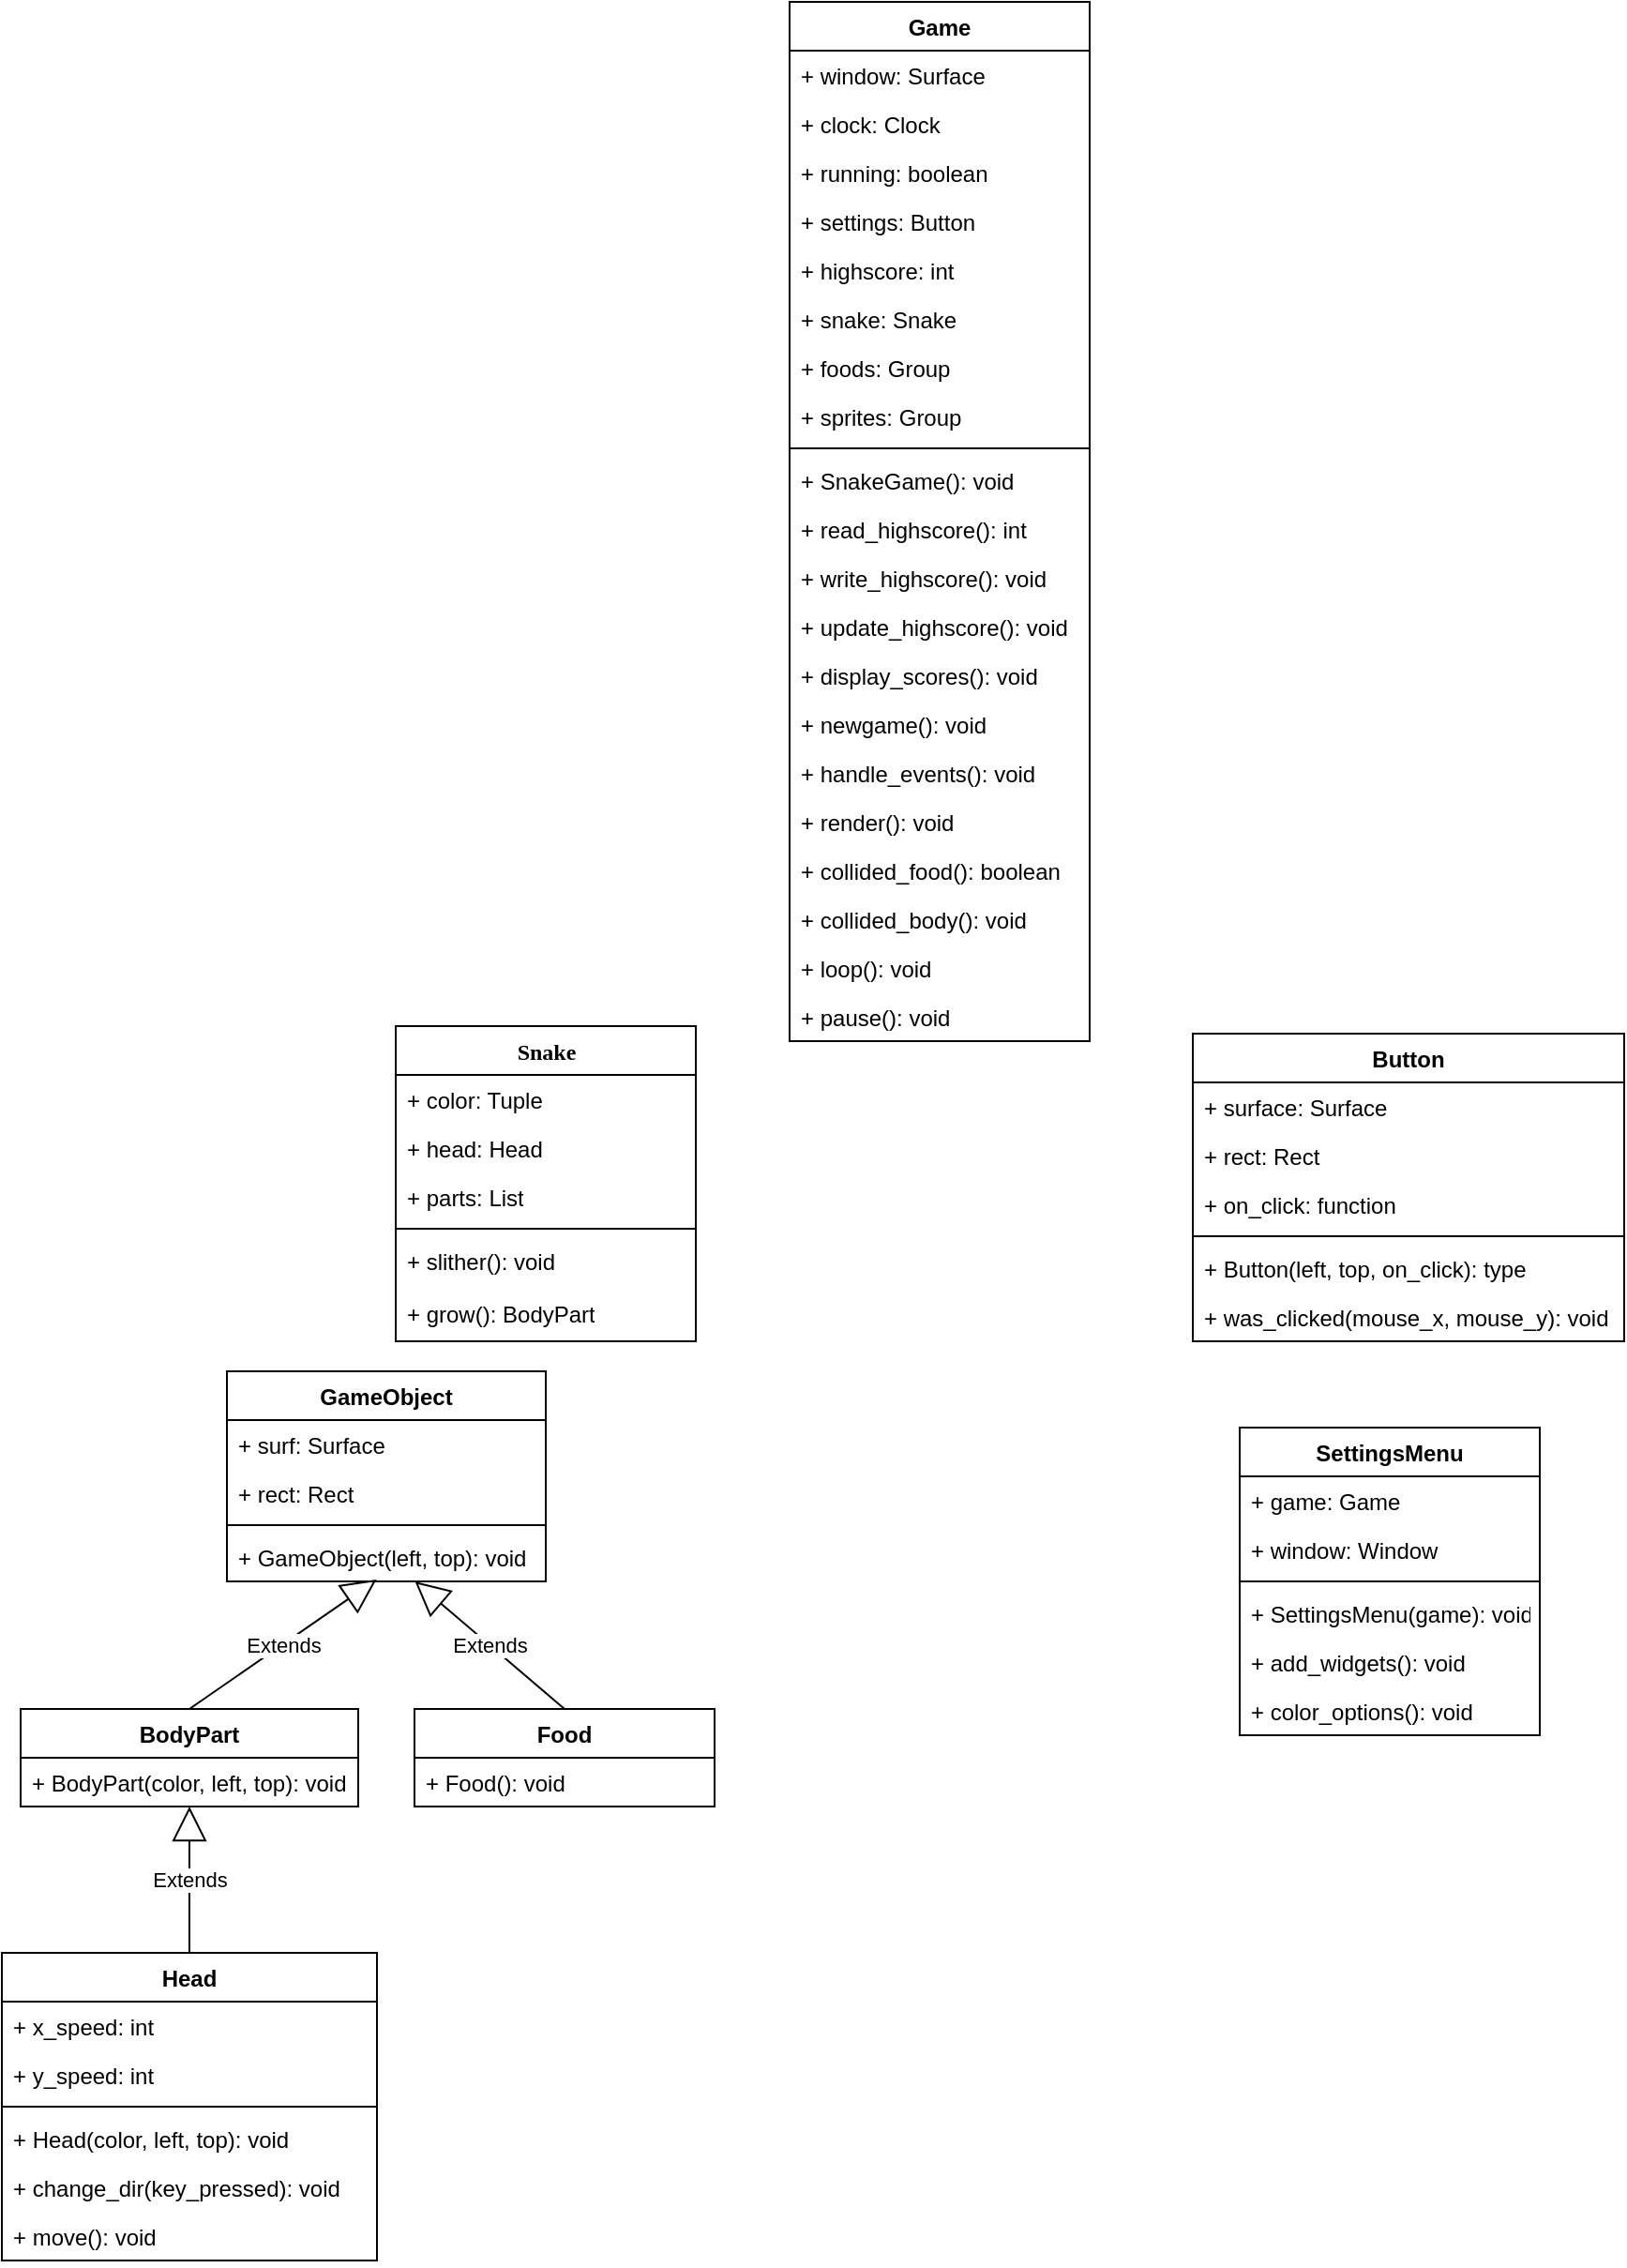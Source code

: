 <mxfile version="14.8.0" type="device"><diagram name="Page-1" id="9f46799a-70d6-7492-0946-bef42562c5a5"><mxGraphModel dx="868" dy="482" grid="1" gridSize="10" guides="1" tooltips="1" connect="1" arrows="1" fold="1" page="1" pageScale="1" pageWidth="1100" pageHeight="850" background="none" math="0" shadow="0"><root><mxCell id="0"/><mxCell id="1" parent="0"/><mxCell id="78961159f06e98e8-43" value="Snake" style="swimlane;html=1;fontStyle=1;align=center;verticalAlign=top;childLayout=stackLayout;horizontal=1;startSize=26;horizontalStack=0;resizeParent=1;resizeLast=0;collapsible=1;marginBottom=0;swimlaneFillColor=#ffffff;rounded=0;shadow=0;comic=0;labelBackgroundColor=none;strokeWidth=1;fillColor=none;fontFamily=Verdana;fontSize=12" parent="1" vertex="1"><mxGeometry x="270" y="586" width="160" height="168" as="geometry"/></mxCell><mxCell id="088uWnnwdvovDNPfAbPG-1" value="+ color: Tuple" style="text;html=1;strokeColor=none;fillColor=none;align=left;verticalAlign=top;spacingLeft=4;spacingRight=4;whiteSpace=wrap;overflow=hidden;rotatable=0;points=[[0,0.5],[1,0.5]];portConstraint=eastwest;" parent="78961159f06e98e8-43" vertex="1"><mxGeometry y="26" width="160" height="26" as="geometry"/></mxCell><mxCell id="78961159f06e98e8-44" value="+ head: Head" style="text;html=1;strokeColor=none;fillColor=none;align=left;verticalAlign=top;spacingLeft=4;spacingRight=4;whiteSpace=wrap;overflow=hidden;rotatable=0;points=[[0,0.5],[1,0.5]];portConstraint=eastwest;" parent="78961159f06e98e8-43" vertex="1"><mxGeometry y="52" width="160" height="26" as="geometry"/></mxCell><mxCell id="q5sfOtR4aK6LMgDnDytf-10" value="+ parts: List" style="text;html=1;strokeColor=none;fillColor=none;align=left;verticalAlign=top;spacingLeft=4;spacingRight=4;whiteSpace=wrap;overflow=hidden;rotatable=0;points=[[0,0.5],[1,0.5]];portConstraint=eastwest;" parent="78961159f06e98e8-43" vertex="1"><mxGeometry y="78" width="160" height="26" as="geometry"/></mxCell><mxCell id="78961159f06e98e8-51" value="" style="line;html=1;strokeWidth=1;fillColor=none;align=left;verticalAlign=middle;spacingTop=-1;spacingLeft=3;spacingRight=3;rotatable=0;labelPosition=right;points=[];portConstraint=eastwest;" parent="78961159f06e98e8-43" vertex="1"><mxGeometry y="104" width="160" height="8" as="geometry"/></mxCell><mxCell id="78961159f06e98e8-53" value="+ slither(): void" style="text;html=1;strokeColor=none;fillColor=none;align=left;verticalAlign=top;spacingLeft=4;spacingRight=4;whiteSpace=wrap;overflow=hidden;rotatable=0;points=[[0,0.5],[1,0.5]];portConstraint=eastwest;" parent="78961159f06e98e8-43" vertex="1"><mxGeometry y="112" width="160" height="28" as="geometry"/></mxCell><mxCell id="AbtGGin9hoCcae-QW7e2-9" value="+ grow(): BodyPart" style="text;html=1;strokeColor=none;fillColor=none;align=left;verticalAlign=top;spacingLeft=4;spacingRight=4;whiteSpace=wrap;overflow=hidden;rotatable=0;points=[[0,0.5],[1,0.5]];portConstraint=eastwest;" parent="78961159f06e98e8-43" vertex="1"><mxGeometry y="140" width="160" height="28" as="geometry"/></mxCell><mxCell id="EKdg0Rk-7Fgzr3Q39miQ-14" value="Extends" style="endArrow=block;endSize=16;endFill=0;html=1;exitX=0.5;exitY=0;exitDx=0;exitDy=0;" parent="1" source="q5sfOtR4aK6LMgDnDytf-6" target="vRdwMCmjjpFGYnvltxzH-4" edge="1"><mxGeometry width="160" relative="1" as="geometry"><mxPoint x="250" y="765" as="sourcePoint"/><mxPoint x="340" y="568" as="targetPoint"/><Array as="points"/></mxGeometry></mxCell><mxCell id="q5sfOtR4aK6LMgDnDytf-6" value="Head" style="swimlane;fontStyle=1;align=center;verticalAlign=top;childLayout=stackLayout;horizontal=1;startSize=26;horizontalStack=0;resizeParent=1;resizeParentMax=0;resizeLast=0;collapsible=1;marginBottom=0;" parent="1" vertex="1"><mxGeometry x="60" y="1080" width="200" height="164" as="geometry"/></mxCell><mxCell id="q5sfOtR4aK6LMgDnDytf-7" value="+ x_speed: int" style="text;strokeColor=none;fillColor=none;align=left;verticalAlign=top;spacingLeft=4;spacingRight=4;overflow=hidden;rotatable=0;points=[[0,0.5],[1,0.5]];portConstraint=eastwest;" parent="q5sfOtR4aK6LMgDnDytf-6" vertex="1"><mxGeometry y="26" width="200" height="26" as="geometry"/></mxCell><mxCell id="UGb8sSs67O52bBw47XE2-6" value="+ y_speed: int" style="text;strokeColor=none;fillColor=none;align=left;verticalAlign=top;spacingLeft=4;spacingRight=4;overflow=hidden;rotatable=0;points=[[0,0.5],[1,0.5]];portConstraint=eastwest;" parent="q5sfOtR4aK6LMgDnDytf-6" vertex="1"><mxGeometry y="52" width="200" height="26" as="geometry"/></mxCell><mxCell id="q5sfOtR4aK6LMgDnDytf-8" value="" style="line;strokeWidth=1;fillColor=none;align=left;verticalAlign=middle;spacingTop=-1;spacingLeft=3;spacingRight=3;rotatable=0;labelPosition=right;points=[];portConstraint=eastwest;" parent="q5sfOtR4aK6LMgDnDytf-6" vertex="1"><mxGeometry y="78" width="200" height="8" as="geometry"/></mxCell><mxCell id="q5sfOtR4aK6LMgDnDytf-9" value="+ Head(color, left, top): void" style="text;strokeColor=none;fillColor=none;align=left;verticalAlign=top;spacingLeft=4;spacingRight=4;overflow=hidden;rotatable=0;points=[[0,0.5],[1,0.5]];portConstraint=eastwest;" parent="q5sfOtR4aK6LMgDnDytf-6" vertex="1"><mxGeometry y="86" width="200" height="26" as="geometry"/></mxCell><mxCell id="UGb8sSs67O52bBw47XE2-14" value="+ change_dir(key_pressed): void" style="text;strokeColor=none;fillColor=none;align=left;verticalAlign=top;spacingLeft=4;spacingRight=4;overflow=hidden;rotatable=0;points=[[0,0.5],[1,0.5]];portConstraint=eastwest;" parent="q5sfOtR4aK6LMgDnDytf-6" vertex="1"><mxGeometry y="112" width="200" height="26" as="geometry"/></mxCell><mxCell id="AbtGGin9hoCcae-QW7e2-8" value="+ move(): void" style="text;strokeColor=none;fillColor=none;align=left;verticalAlign=top;spacingLeft=4;spacingRight=4;overflow=hidden;rotatable=0;points=[[0,0.5],[1,0.5]];portConstraint=eastwest;" parent="q5sfOtR4aK6LMgDnDytf-6" vertex="1"><mxGeometry y="138" width="200" height="26" as="geometry"/></mxCell><mxCell id="vRdwMCmjjpFGYnvltxzH-1" value="BodyPart" style="swimlane;fontStyle=1;align=center;verticalAlign=top;childLayout=stackLayout;horizontal=1;startSize=26;horizontalStack=0;resizeParent=1;resizeParentMax=0;resizeLast=0;collapsible=1;marginBottom=0;" parent="1" vertex="1"><mxGeometry x="70" y="950" width="180" height="52" as="geometry"/></mxCell><mxCell id="vRdwMCmjjpFGYnvltxzH-4" value="+ BodyPart(color, left, top): void" style="text;strokeColor=none;fillColor=none;align=left;verticalAlign=top;spacingLeft=4;spacingRight=4;overflow=hidden;rotatable=0;points=[[0,0.5],[1,0.5]];portConstraint=eastwest;" parent="vRdwMCmjjpFGYnvltxzH-1" vertex="1"><mxGeometry y="26" width="180" height="26" as="geometry"/></mxCell><mxCell id="UGb8sSs67O52bBw47XE2-1" value="GameObject" style="swimlane;fontStyle=1;align=center;verticalAlign=top;childLayout=stackLayout;horizontal=1;startSize=26;horizontalStack=0;resizeParent=1;resizeParentMax=0;resizeLast=0;collapsible=1;marginBottom=0;" parent="1" vertex="1"><mxGeometry x="180" y="770" width="170" height="112" as="geometry"/></mxCell><mxCell id="UGb8sSs67O52bBw47XE2-12" value="+ surf: Surface" style="text;strokeColor=none;fillColor=none;align=left;verticalAlign=top;spacingLeft=4;spacingRight=4;overflow=hidden;rotatable=0;points=[[0,0.5],[1,0.5]];portConstraint=eastwest;" parent="UGb8sSs67O52bBw47XE2-1" vertex="1"><mxGeometry y="26" width="170" height="26" as="geometry"/></mxCell><mxCell id="UGb8sSs67O52bBw47XE2-13" value="+ rect: Rect" style="text;strokeColor=none;fillColor=none;align=left;verticalAlign=top;spacingLeft=4;spacingRight=4;overflow=hidden;rotatable=0;points=[[0,0.5],[1,0.5]];portConstraint=eastwest;" parent="UGb8sSs67O52bBw47XE2-1" vertex="1"><mxGeometry y="52" width="170" height="26" as="geometry"/></mxCell><mxCell id="UGb8sSs67O52bBw47XE2-3" value="" style="line;strokeWidth=1;fillColor=none;align=left;verticalAlign=middle;spacingTop=-1;spacingLeft=3;spacingRight=3;rotatable=0;labelPosition=right;points=[];portConstraint=eastwest;" parent="UGb8sSs67O52bBw47XE2-1" vertex="1"><mxGeometry y="78" width="170" height="8" as="geometry"/></mxCell><mxCell id="UGb8sSs67O52bBw47XE2-4" value="+ GameObject(left, top): void" style="text;strokeColor=none;fillColor=none;align=left;verticalAlign=top;spacingLeft=4;spacingRight=4;overflow=hidden;rotatable=0;points=[[0,0.5],[1,0.5]];portConstraint=eastwest;" parent="UGb8sSs67O52bBw47XE2-1" vertex="1"><mxGeometry y="86" width="170" height="26" as="geometry"/></mxCell><mxCell id="UGb8sSs67O52bBw47XE2-5" value="Extends" style="endArrow=block;endSize=16;endFill=0;html=1;exitX=0.5;exitY=0;exitDx=0;exitDy=0;entryX=0.469;entryY=0.962;entryDx=0;entryDy=0;entryPerimeter=0;" parent="1" source="vRdwMCmjjpFGYnvltxzH-1" target="UGb8sSs67O52bBw47XE2-4" edge="1"><mxGeometry width="160" relative="1" as="geometry"><mxPoint x="320" y="490" as="sourcePoint"/><mxPoint x="480" y="490" as="targetPoint"/></mxGeometry></mxCell><mxCell id="UGb8sSs67O52bBw47XE2-7" value="Game" style="swimlane;fontStyle=1;align=center;verticalAlign=top;childLayout=stackLayout;horizontal=1;startSize=26;horizontalStack=0;resizeParent=1;resizeParentMax=0;resizeLast=0;collapsible=1;marginBottom=0;" parent="1" vertex="1"><mxGeometry x="480" y="40" width="160" height="554" as="geometry"/></mxCell><mxCell id="UGb8sSs67O52bBw47XE2-8" value="+ window: Surface" style="text;strokeColor=none;fillColor=none;align=left;verticalAlign=top;spacingLeft=4;spacingRight=4;overflow=hidden;rotatable=0;points=[[0,0.5],[1,0.5]];portConstraint=eastwest;" parent="UGb8sSs67O52bBw47XE2-7" vertex="1"><mxGeometry y="26" width="160" height="26" as="geometry"/></mxCell><mxCell id="UGb8sSs67O52bBw47XE2-11" value="+ clock: Clock" style="text;strokeColor=none;fillColor=none;align=left;verticalAlign=top;spacingLeft=4;spacingRight=4;overflow=hidden;rotatable=0;points=[[0,0.5],[1,0.5]];portConstraint=eastwest;" parent="UGb8sSs67O52bBw47XE2-7" vertex="1"><mxGeometry y="52" width="160" height="26" as="geometry"/></mxCell><mxCell id="UGb8sSs67O52bBw47XE2-27" value="+ running: boolean" style="text;strokeColor=none;fillColor=none;align=left;verticalAlign=top;spacingLeft=4;spacingRight=4;overflow=hidden;rotatable=0;points=[[0,0.5],[1,0.5]];portConstraint=eastwest;" parent="UGb8sSs67O52bBw47XE2-7" vertex="1"><mxGeometry y="78" width="160" height="26" as="geometry"/></mxCell><mxCell id="UGb8sSs67O52bBw47XE2-26" value="+ settings: Button" style="text;strokeColor=none;fillColor=none;align=left;verticalAlign=top;spacingLeft=4;spacingRight=4;overflow=hidden;rotatable=0;points=[[0,0.5],[1,0.5]];portConstraint=eastwest;" parent="UGb8sSs67O52bBw47XE2-7" vertex="1"><mxGeometry y="104" width="160" height="26" as="geometry"/></mxCell><mxCell id="UGb8sSs67O52bBw47XE2-29" value="+ highscore: int" style="text;strokeColor=none;fillColor=none;align=left;verticalAlign=top;spacingLeft=4;spacingRight=4;overflow=hidden;rotatable=0;points=[[0,0.5],[1,0.5]];portConstraint=eastwest;" parent="UGb8sSs67O52bBw47XE2-7" vertex="1"><mxGeometry y="130" width="160" height="26" as="geometry"/></mxCell><mxCell id="UGb8sSs67O52bBw47XE2-28" value="+ snake: Snake" style="text;strokeColor=none;fillColor=none;align=left;verticalAlign=top;spacingLeft=4;spacingRight=4;overflow=hidden;rotatable=0;points=[[0,0.5],[1,0.5]];portConstraint=eastwest;" parent="UGb8sSs67O52bBw47XE2-7" vertex="1"><mxGeometry y="156" width="160" height="26" as="geometry"/></mxCell><mxCell id="UGb8sSs67O52bBw47XE2-30" value="+ foods: Group&#10;" style="text;strokeColor=none;fillColor=none;align=left;verticalAlign=top;spacingLeft=4;spacingRight=4;overflow=hidden;rotatable=0;points=[[0,0.5],[1,0.5]];portConstraint=eastwest;" parent="UGb8sSs67O52bBw47XE2-7" vertex="1"><mxGeometry y="182" width="160" height="26" as="geometry"/></mxCell><mxCell id="UGb8sSs67O52bBw47XE2-31" value="+ sprites: Group&#10;" style="text;strokeColor=none;fillColor=none;align=left;verticalAlign=top;spacingLeft=4;spacingRight=4;overflow=hidden;rotatable=0;points=[[0,0.5],[1,0.5]];portConstraint=eastwest;" parent="UGb8sSs67O52bBw47XE2-7" vertex="1"><mxGeometry y="208" width="160" height="26" as="geometry"/></mxCell><mxCell id="UGb8sSs67O52bBw47XE2-9" value="" style="line;strokeWidth=1;fillColor=none;align=left;verticalAlign=middle;spacingTop=-1;spacingLeft=3;spacingRight=3;rotatable=0;labelPosition=right;points=[];portConstraint=eastwest;" parent="UGb8sSs67O52bBw47XE2-7" vertex="1"><mxGeometry y="234" width="160" height="8" as="geometry"/></mxCell><mxCell id="UGb8sSs67O52bBw47XE2-10" value="+ SnakeGame(): void" style="text;strokeColor=none;fillColor=none;align=left;verticalAlign=top;spacingLeft=4;spacingRight=4;overflow=hidden;rotatable=0;points=[[0,0.5],[1,0.5]];portConstraint=eastwest;" parent="UGb8sSs67O52bBw47XE2-7" vertex="1"><mxGeometry y="242" width="160" height="26" as="geometry"/></mxCell><mxCell id="UGb8sSs67O52bBw47XE2-32" value="+ read_highscore(): int&#10;" style="text;strokeColor=none;fillColor=none;align=left;verticalAlign=top;spacingLeft=4;spacingRight=4;overflow=hidden;rotatable=0;points=[[0,0.5],[1,0.5]];portConstraint=eastwest;" parent="UGb8sSs67O52bBw47XE2-7" vertex="1"><mxGeometry y="268" width="160" height="26" as="geometry"/></mxCell><mxCell id="UGb8sSs67O52bBw47XE2-33" value="+ write_highscore(): void&#10;" style="text;strokeColor=none;fillColor=none;align=left;verticalAlign=top;spacingLeft=4;spacingRight=4;overflow=hidden;rotatable=0;points=[[0,0.5],[1,0.5]];portConstraint=eastwest;" parent="UGb8sSs67O52bBw47XE2-7" vertex="1"><mxGeometry y="294" width="160" height="26" as="geometry"/></mxCell><mxCell id="UGb8sSs67O52bBw47XE2-34" value="+ update_highscore(): void&#10;&#10;" style="text;strokeColor=none;fillColor=none;align=left;verticalAlign=top;spacingLeft=4;spacingRight=4;overflow=hidden;rotatable=0;points=[[0,0.5],[1,0.5]];portConstraint=eastwest;" parent="UGb8sSs67O52bBw47XE2-7" vertex="1"><mxGeometry y="320" width="160" height="26" as="geometry"/></mxCell><mxCell id="UGb8sSs67O52bBw47XE2-35" value="+ display_scores(): void&#10;" style="text;strokeColor=none;fillColor=none;align=left;verticalAlign=top;spacingLeft=4;spacingRight=4;overflow=hidden;rotatable=0;points=[[0,0.5],[1,0.5]];portConstraint=eastwest;" parent="UGb8sSs67O52bBw47XE2-7" vertex="1"><mxGeometry y="346" width="160" height="26" as="geometry"/></mxCell><mxCell id="UGb8sSs67O52bBw47XE2-36" value="+ newgame(): void&#10;" style="text;strokeColor=none;fillColor=none;align=left;verticalAlign=top;spacingLeft=4;spacingRight=4;overflow=hidden;rotatable=0;points=[[0,0.5],[1,0.5]];portConstraint=eastwest;" parent="UGb8sSs67O52bBw47XE2-7" vertex="1"><mxGeometry y="372" width="160" height="26" as="geometry"/></mxCell><mxCell id="UGb8sSs67O52bBw47XE2-37" value="+ handle_events(): void" style="text;strokeColor=none;fillColor=none;align=left;verticalAlign=top;spacingLeft=4;spacingRight=4;overflow=hidden;rotatable=0;points=[[0,0.5],[1,0.5]];portConstraint=eastwest;" parent="UGb8sSs67O52bBw47XE2-7" vertex="1"><mxGeometry y="398" width="160" height="26" as="geometry"/></mxCell><mxCell id="UGb8sSs67O52bBw47XE2-38" value="+ render(): void" style="text;strokeColor=none;fillColor=none;align=left;verticalAlign=top;spacingLeft=4;spacingRight=4;overflow=hidden;rotatable=0;points=[[0,0.5],[1,0.5]];portConstraint=eastwest;" parent="UGb8sSs67O52bBw47XE2-7" vertex="1"><mxGeometry y="424" width="160" height="26" as="geometry"/></mxCell><mxCell id="UGb8sSs67O52bBw47XE2-39" value="+ collided_food(): boolean" style="text;strokeColor=none;fillColor=none;align=left;verticalAlign=top;spacingLeft=4;spacingRight=4;overflow=hidden;rotatable=0;points=[[0,0.5],[1,0.5]];portConstraint=eastwest;" parent="UGb8sSs67O52bBw47XE2-7" vertex="1"><mxGeometry y="450" width="160" height="26" as="geometry"/></mxCell><mxCell id="UGb8sSs67O52bBw47XE2-40" value="+ collided_body(): void" style="text;strokeColor=none;fillColor=none;align=left;verticalAlign=top;spacingLeft=4;spacingRight=4;overflow=hidden;rotatable=0;points=[[0,0.5],[1,0.5]];portConstraint=eastwest;" parent="UGb8sSs67O52bBw47XE2-7" vertex="1"><mxGeometry y="476" width="160" height="26" as="geometry"/></mxCell><mxCell id="UGb8sSs67O52bBw47XE2-41" value="+ loop(): void" style="text;strokeColor=none;fillColor=none;align=left;verticalAlign=top;spacingLeft=4;spacingRight=4;overflow=hidden;rotatable=0;points=[[0,0.5],[1,0.5]];portConstraint=eastwest;" parent="UGb8sSs67O52bBw47XE2-7" vertex="1"><mxGeometry y="502" width="160" height="26" as="geometry"/></mxCell><mxCell id="088uWnnwdvovDNPfAbPG-2" value="+ pause(): void" style="text;strokeColor=none;fillColor=none;align=left;verticalAlign=top;spacingLeft=4;spacingRight=4;overflow=hidden;rotatable=0;points=[[0,0.5],[1,0.5]];portConstraint=eastwest;" parent="UGb8sSs67O52bBw47XE2-7" vertex="1"><mxGeometry y="528" width="160" height="26" as="geometry"/></mxCell><mxCell id="UGb8sSs67O52bBw47XE2-15" value="Button" style="swimlane;fontStyle=1;align=center;verticalAlign=top;childLayout=stackLayout;horizontal=1;startSize=26;horizontalStack=0;resizeParent=1;resizeParentMax=0;resizeLast=0;collapsible=1;marginBottom=0;" parent="1" vertex="1"><mxGeometry x="695" y="590" width="230" height="164" as="geometry"/></mxCell><mxCell id="UGb8sSs67O52bBw47XE2-16" value="+ surface: Surface" style="text;strokeColor=none;fillColor=none;align=left;verticalAlign=top;spacingLeft=4;spacingRight=4;overflow=hidden;rotatable=0;points=[[0,0.5],[1,0.5]];portConstraint=eastwest;" parent="UGb8sSs67O52bBw47XE2-15" vertex="1"><mxGeometry y="26" width="230" height="26" as="geometry"/></mxCell><mxCell id="UGb8sSs67O52bBw47XE2-19" value="+ rect: Rect" style="text;strokeColor=none;fillColor=none;align=left;verticalAlign=top;spacingLeft=4;spacingRight=4;overflow=hidden;rotatable=0;points=[[0,0.5],[1,0.5]];portConstraint=eastwest;" parent="UGb8sSs67O52bBw47XE2-15" vertex="1"><mxGeometry y="52" width="230" height="26" as="geometry"/></mxCell><mxCell id="UGb8sSs67O52bBw47XE2-20" value="+ on_click: function" style="text;strokeColor=none;fillColor=none;align=left;verticalAlign=top;spacingLeft=4;spacingRight=4;overflow=hidden;rotatable=0;points=[[0,0.5],[1,0.5]];portConstraint=eastwest;" parent="UGb8sSs67O52bBw47XE2-15" vertex="1"><mxGeometry y="78" width="230" height="26" as="geometry"/></mxCell><mxCell id="UGb8sSs67O52bBw47XE2-17" value="" style="line;strokeWidth=1;fillColor=none;align=left;verticalAlign=middle;spacingTop=-1;spacingLeft=3;spacingRight=3;rotatable=0;labelPosition=right;points=[];portConstraint=eastwest;" parent="UGb8sSs67O52bBw47XE2-15" vertex="1"><mxGeometry y="104" width="230" height="8" as="geometry"/></mxCell><mxCell id="UGb8sSs67O52bBw47XE2-18" value="+ Button(left, top, on_click): type" style="text;strokeColor=none;fillColor=none;align=left;verticalAlign=top;spacingLeft=4;spacingRight=4;overflow=hidden;rotatable=0;points=[[0,0.5],[1,0.5]];portConstraint=eastwest;" parent="UGb8sSs67O52bBw47XE2-15" vertex="1"><mxGeometry y="112" width="230" height="26" as="geometry"/></mxCell><mxCell id="UGb8sSs67O52bBw47XE2-47" value="+ was_clicked(mouse_x, mouse_y): void" style="text;strokeColor=none;fillColor=none;align=left;verticalAlign=top;spacingLeft=4;spacingRight=4;overflow=hidden;rotatable=0;points=[[0,0.5],[1,0.5]];portConstraint=eastwest;" parent="UGb8sSs67O52bBw47XE2-15" vertex="1"><mxGeometry y="138" width="230" height="26" as="geometry"/></mxCell><mxCell id="UGb8sSs67O52bBw47XE2-21" value="Food" style="swimlane;fontStyle=1;align=center;verticalAlign=top;childLayout=stackLayout;horizontal=1;startSize=26;horizontalStack=0;resizeParent=1;resizeParentMax=0;resizeLast=0;collapsible=1;marginBottom=0;" parent="1" vertex="1"><mxGeometry x="280" y="950" width="160" height="52" as="geometry"/></mxCell><mxCell id="UGb8sSs67O52bBw47XE2-24" value="+ Food(): void" style="text;strokeColor=none;fillColor=none;align=left;verticalAlign=top;spacingLeft=4;spacingRight=4;overflow=hidden;rotatable=0;points=[[0,0.5],[1,0.5]];portConstraint=eastwest;" parent="UGb8sSs67O52bBw47XE2-21" vertex="1"><mxGeometry y="26" width="160" height="26" as="geometry"/></mxCell><mxCell id="UGb8sSs67O52bBw47XE2-25" value="Extends" style="endArrow=block;endSize=16;endFill=0;html=1;exitX=0.5;exitY=0;exitDx=0;exitDy=0;" parent="1" source="UGb8sSs67O52bBw47XE2-21" target="UGb8sSs67O52bBw47XE2-4" edge="1"><mxGeometry width="160" relative="1" as="geometry"><mxPoint x="320" y="910" as="sourcePoint"/><mxPoint x="480" y="910" as="targetPoint"/></mxGeometry></mxCell><mxCell id="UGb8sSs67O52bBw47XE2-42" value="SettingsMenu" style="swimlane;fontStyle=1;align=center;verticalAlign=top;childLayout=stackLayout;horizontal=1;startSize=26;horizontalStack=0;resizeParent=1;resizeParentMax=0;resizeLast=0;collapsible=1;marginBottom=0;" parent="1" vertex="1"><mxGeometry x="720" y="800" width="160" height="164" as="geometry"/></mxCell><mxCell id="UGb8sSs67O52bBw47XE2-43" value="+ game: Game " style="text;strokeColor=none;fillColor=none;align=left;verticalAlign=top;spacingLeft=4;spacingRight=4;overflow=hidden;rotatable=0;points=[[0,0.5],[1,0.5]];portConstraint=eastwest;" parent="UGb8sSs67O52bBw47XE2-42" vertex="1"><mxGeometry y="26" width="160" height="26" as="geometry"/></mxCell><mxCell id="UGb8sSs67O52bBw47XE2-46" value="+ window: Window" style="text;strokeColor=none;fillColor=none;align=left;verticalAlign=top;spacingLeft=4;spacingRight=4;overflow=hidden;rotatable=0;points=[[0,0.5],[1,0.5]];portConstraint=eastwest;" parent="UGb8sSs67O52bBw47XE2-42" vertex="1"><mxGeometry y="52" width="160" height="26" as="geometry"/></mxCell><mxCell id="UGb8sSs67O52bBw47XE2-44" value="" style="line;strokeWidth=1;fillColor=none;align=left;verticalAlign=middle;spacingTop=-1;spacingLeft=3;spacingRight=3;rotatable=0;labelPosition=right;points=[];portConstraint=eastwest;" parent="UGb8sSs67O52bBw47XE2-42" vertex="1"><mxGeometry y="78" width="160" height="8" as="geometry"/></mxCell><mxCell id="UGb8sSs67O52bBw47XE2-45" value="+ SettingsMenu(game): void" style="text;strokeColor=none;fillColor=none;align=left;verticalAlign=top;spacingLeft=4;spacingRight=4;overflow=hidden;rotatable=0;points=[[0,0.5],[1,0.5]];portConstraint=eastwest;" parent="UGb8sSs67O52bBw47XE2-42" vertex="1"><mxGeometry y="86" width="160" height="26" as="geometry"/></mxCell><mxCell id="ihFFh9BzINq38-gM4N-M-1" value="+ add_widgets(): void" style="text;strokeColor=none;fillColor=none;align=left;verticalAlign=top;spacingLeft=4;spacingRight=4;overflow=hidden;rotatable=0;points=[[0,0.5],[1,0.5]];portConstraint=eastwest;" parent="UGb8sSs67O52bBw47XE2-42" vertex="1"><mxGeometry y="112" width="160" height="26" as="geometry"/></mxCell><mxCell id="ihFFh9BzINq38-gM4N-M-3" value="+ color_options(): void" style="text;strokeColor=none;fillColor=none;align=left;verticalAlign=top;spacingLeft=4;spacingRight=4;overflow=hidden;rotatable=0;points=[[0,0.5],[1,0.5]];portConstraint=eastwest;" parent="UGb8sSs67O52bBw47XE2-42" vertex="1"><mxGeometry y="138" width="160" height="26" as="geometry"/></mxCell></root></mxGraphModel></diagram></mxfile>